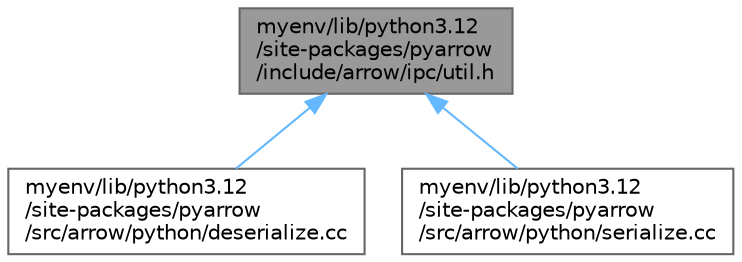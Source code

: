 digraph "myenv/lib/python3.12/site-packages/pyarrow/include/arrow/ipc/util.h"
{
 // LATEX_PDF_SIZE
  bgcolor="transparent";
  edge [fontname=Helvetica,fontsize=10,labelfontname=Helvetica,labelfontsize=10];
  node [fontname=Helvetica,fontsize=10,shape=box,height=0.2,width=0.4];
  Node1 [id="Node000001",label="myenv/lib/python3.12\l/site-packages/pyarrow\l/include/arrow/ipc/util.h",height=0.2,width=0.4,color="gray40", fillcolor="grey60", style="filled", fontcolor="black",tooltip=" "];
  Node1 -> Node2 [id="edge1_Node000001_Node000002",dir="back",color="steelblue1",style="solid",tooltip=" "];
  Node2 [id="Node000002",label="myenv/lib/python3.12\l/site-packages/pyarrow\l/src/arrow/python/deserialize.cc",height=0.2,width=0.4,color="grey40", fillcolor="white", style="filled",URL="$deserialize_8cc.html",tooltip=" "];
  Node1 -> Node3 [id="edge2_Node000001_Node000003",dir="back",color="steelblue1",style="solid",tooltip=" "];
  Node3 [id="Node000003",label="myenv/lib/python3.12\l/site-packages/pyarrow\l/src/arrow/python/serialize.cc",height=0.2,width=0.4,color="grey40", fillcolor="white", style="filled",URL="$serialize_8cc.html",tooltip=" "];
}
